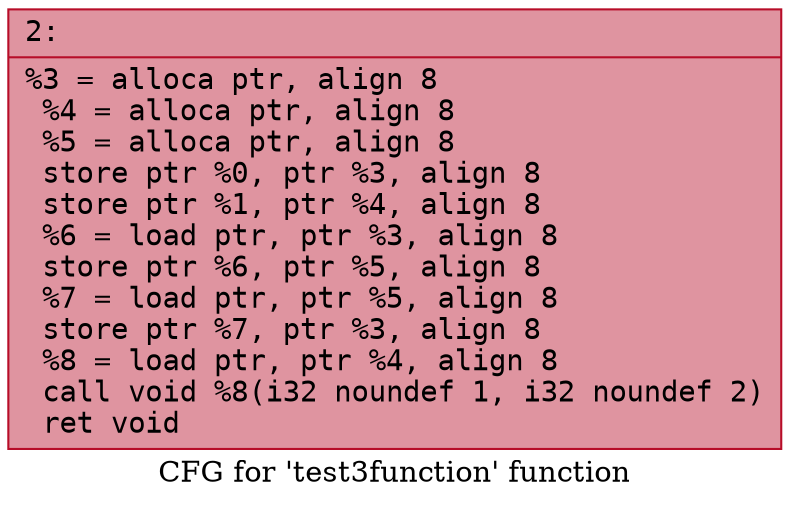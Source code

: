 digraph "CFG for 'test3function' function" {
	label="CFG for 'test3function' function";

	Node0x6000034522b0 [shape=record,color="#b70d28ff", style=filled, fillcolor="#b70d2870" fontname="Courier",label="{2:\l|  %3 = alloca ptr, align 8\l  %4 = alloca ptr, align 8\l  %5 = alloca ptr, align 8\l  store ptr %0, ptr %3, align 8\l  store ptr %1, ptr %4, align 8\l  %6 = load ptr, ptr %3, align 8\l  store ptr %6, ptr %5, align 8\l  %7 = load ptr, ptr %5, align 8\l  store ptr %7, ptr %3, align 8\l  %8 = load ptr, ptr %4, align 8\l  call void %8(i32 noundef 1, i32 noundef 2)\l  ret void\l}"];
}
